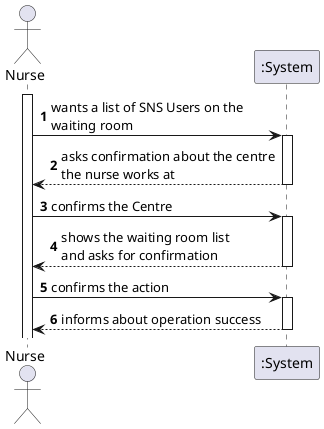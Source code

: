 @startuml
'https://plantuml.com/sequence-diagram

autonumber

actor "Nurse" as N
activate N
N -> ":System" : wants a list of SNS Users on the\nwaiting room
activate ":System"

N <-- ":System": asks confirmation about the centre\nthe nurse works at
deactivate ":System"

N -> ":System" : confirms the Centre
activate ":System"

N <-- ":System": shows the waiting room list\nand asks for confirmation
deactivate ":System"

N -> ":System" : confirms the action
activate ":System"

N <-- ":System": informs about operation success
deactivate ":System"

@enduml